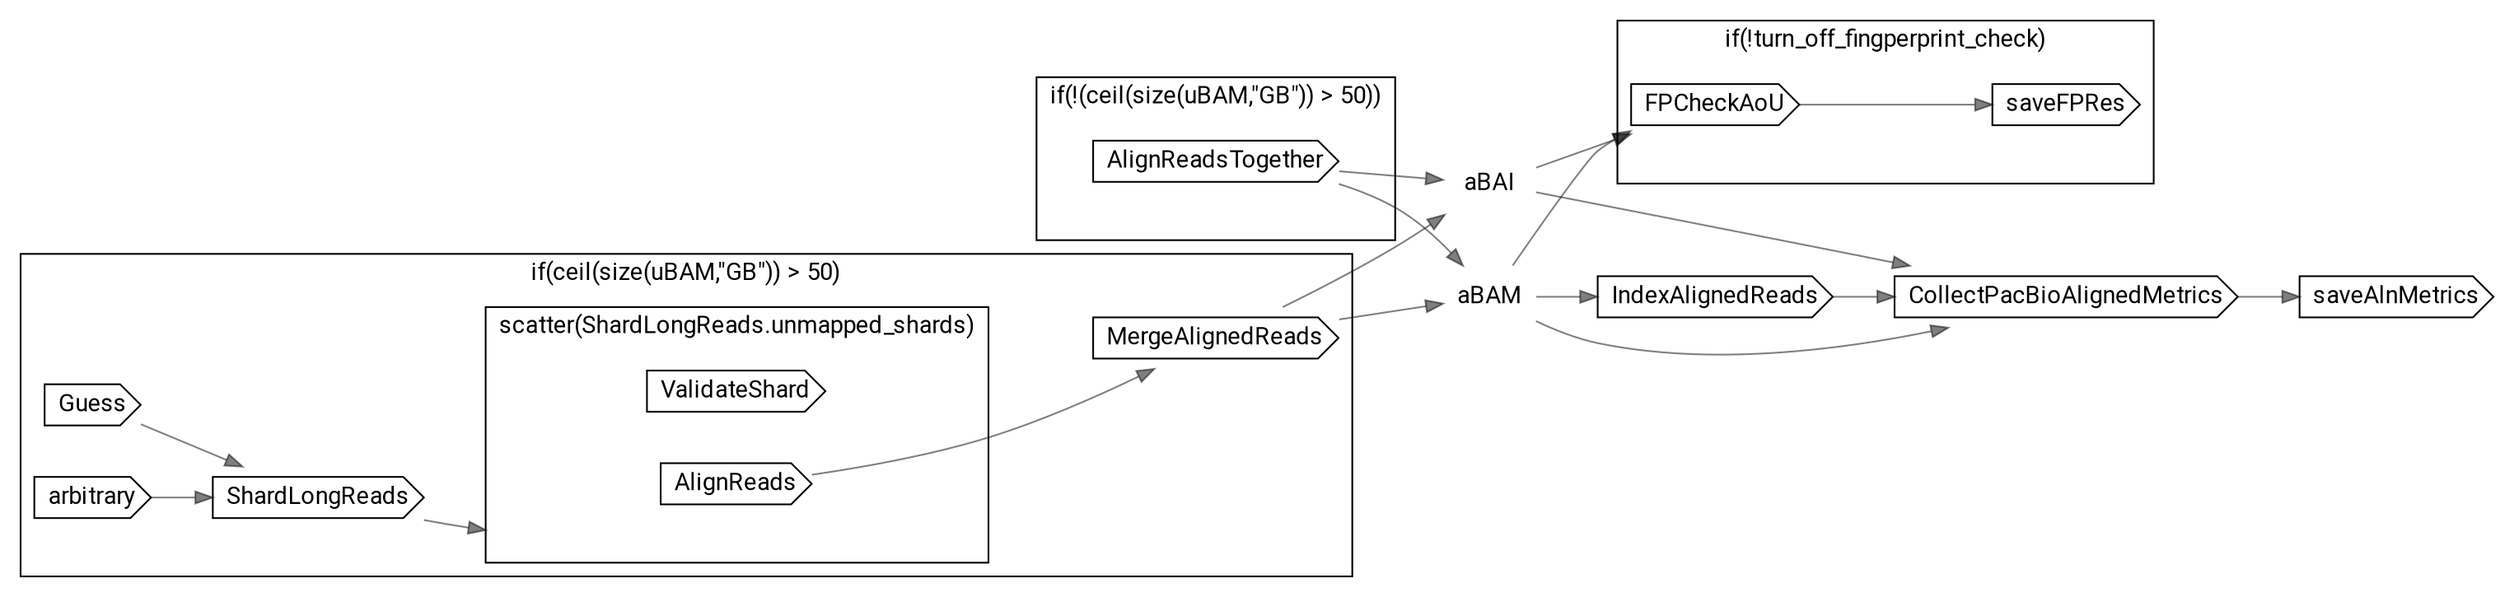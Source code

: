 // AlignAndCheckFingerprintCCS
digraph {
	compound=true rankdir=LR
	node [fontname=Roboto]
	edge [color="#00000080"]
	subgraph "cluster-if-L44C5" {
		fontname=Roboto label="if(ceil(size(uBAM,\"GB\")) > 50)" rank=same
		"call-Guess" [label=Guess shape=cds]
		"call-arbitrary" [label=arbitrary shape=cds]
		"call-ShardLongReads" [label=ShardLongReads shape=cds]
		subgraph "cluster-scatter-L62C9-unaligned_bam" {
			fontname=Roboto label="scatter(ShardLongReads.unmapped_shards)" rank=same
			"call-ValidateShard" [label=ValidateShard shape=cds]
			"call-AlignReads" [label=AlignReads shape=cds]
			"scatter-L62C9-unaligned_bam" [label="" height=0 margin=0 style=invis width=0]
		}
		"call-MergeAlignedReads" [label=MergeAlignedReads shape=cds]
		"if-L44C5" [label="" height=0 margin=0 style=invis width=0]
	}
	subgraph "cluster-if-L81C5" {
		fontname=Roboto label="if(!(ceil(size(uBAM,\"GB\")) > 50))" rank=same
		"call-AlignReadsTogether" [label=AlignReadsTogether shape=cds]
		"if-L81C5" [label="" height=0 margin=0 style=invis width=0]
	}
	"decl-aBAM" [label=aBAM shape=plaintext]
	"decl-aBAI" [label=aBAI shape=plaintext]
	"call-IndexAlignedReads" [label=IndexAlignedReads shape=cds]
	"call-CollectPacBioAlignedMetrics" [label=CollectPacBioAlignedMetrics shape=cds]
	"call-saveAlnMetrics" [label=saveAlnMetrics shape=cds]
	subgraph "cluster-if-L112C5" {
		fontname=Roboto label="if(!turn_off_fingperprint_check)" rank=same
		"call-FPCheckAoU" [label=FPCheckAoU shape=cds]
		"call-saveFPRes" [label=saveFPRes shape=cds]
		"if-L112C5" [label="" height=0 margin=0 style=invis width=0]
	}
	"call-arbitrary" -> "call-ShardLongReads"
	"call-Guess" -> "call-ShardLongReads"
	"call-ShardLongReads" -> "scatter-L62C9-unaligned_bam" [lhead="cluster-scatter-L62C9-unaligned_bam"]
	"call-AlignReads" -> "call-MergeAlignedReads"
	"call-MergeAlignedReads" -> "decl-aBAM"
	"call-AlignReadsTogether" -> "decl-aBAM"
	"call-MergeAlignedReads" -> "decl-aBAI"
	"call-AlignReadsTogether" -> "decl-aBAI"
	"decl-aBAM" -> "call-IndexAlignedReads"
	"call-IndexAlignedReads" -> "call-CollectPacBioAlignedMetrics"
	"decl-aBAI" -> "call-CollectPacBioAlignedMetrics"
	"decl-aBAM" -> "call-CollectPacBioAlignedMetrics"
	"call-CollectPacBioAlignedMetrics" -> "call-saveAlnMetrics"
	"decl-aBAI" -> "call-FPCheckAoU"
	"decl-aBAM" -> "call-FPCheckAoU"
	"call-FPCheckAoU" -> "call-saveFPRes"
}
